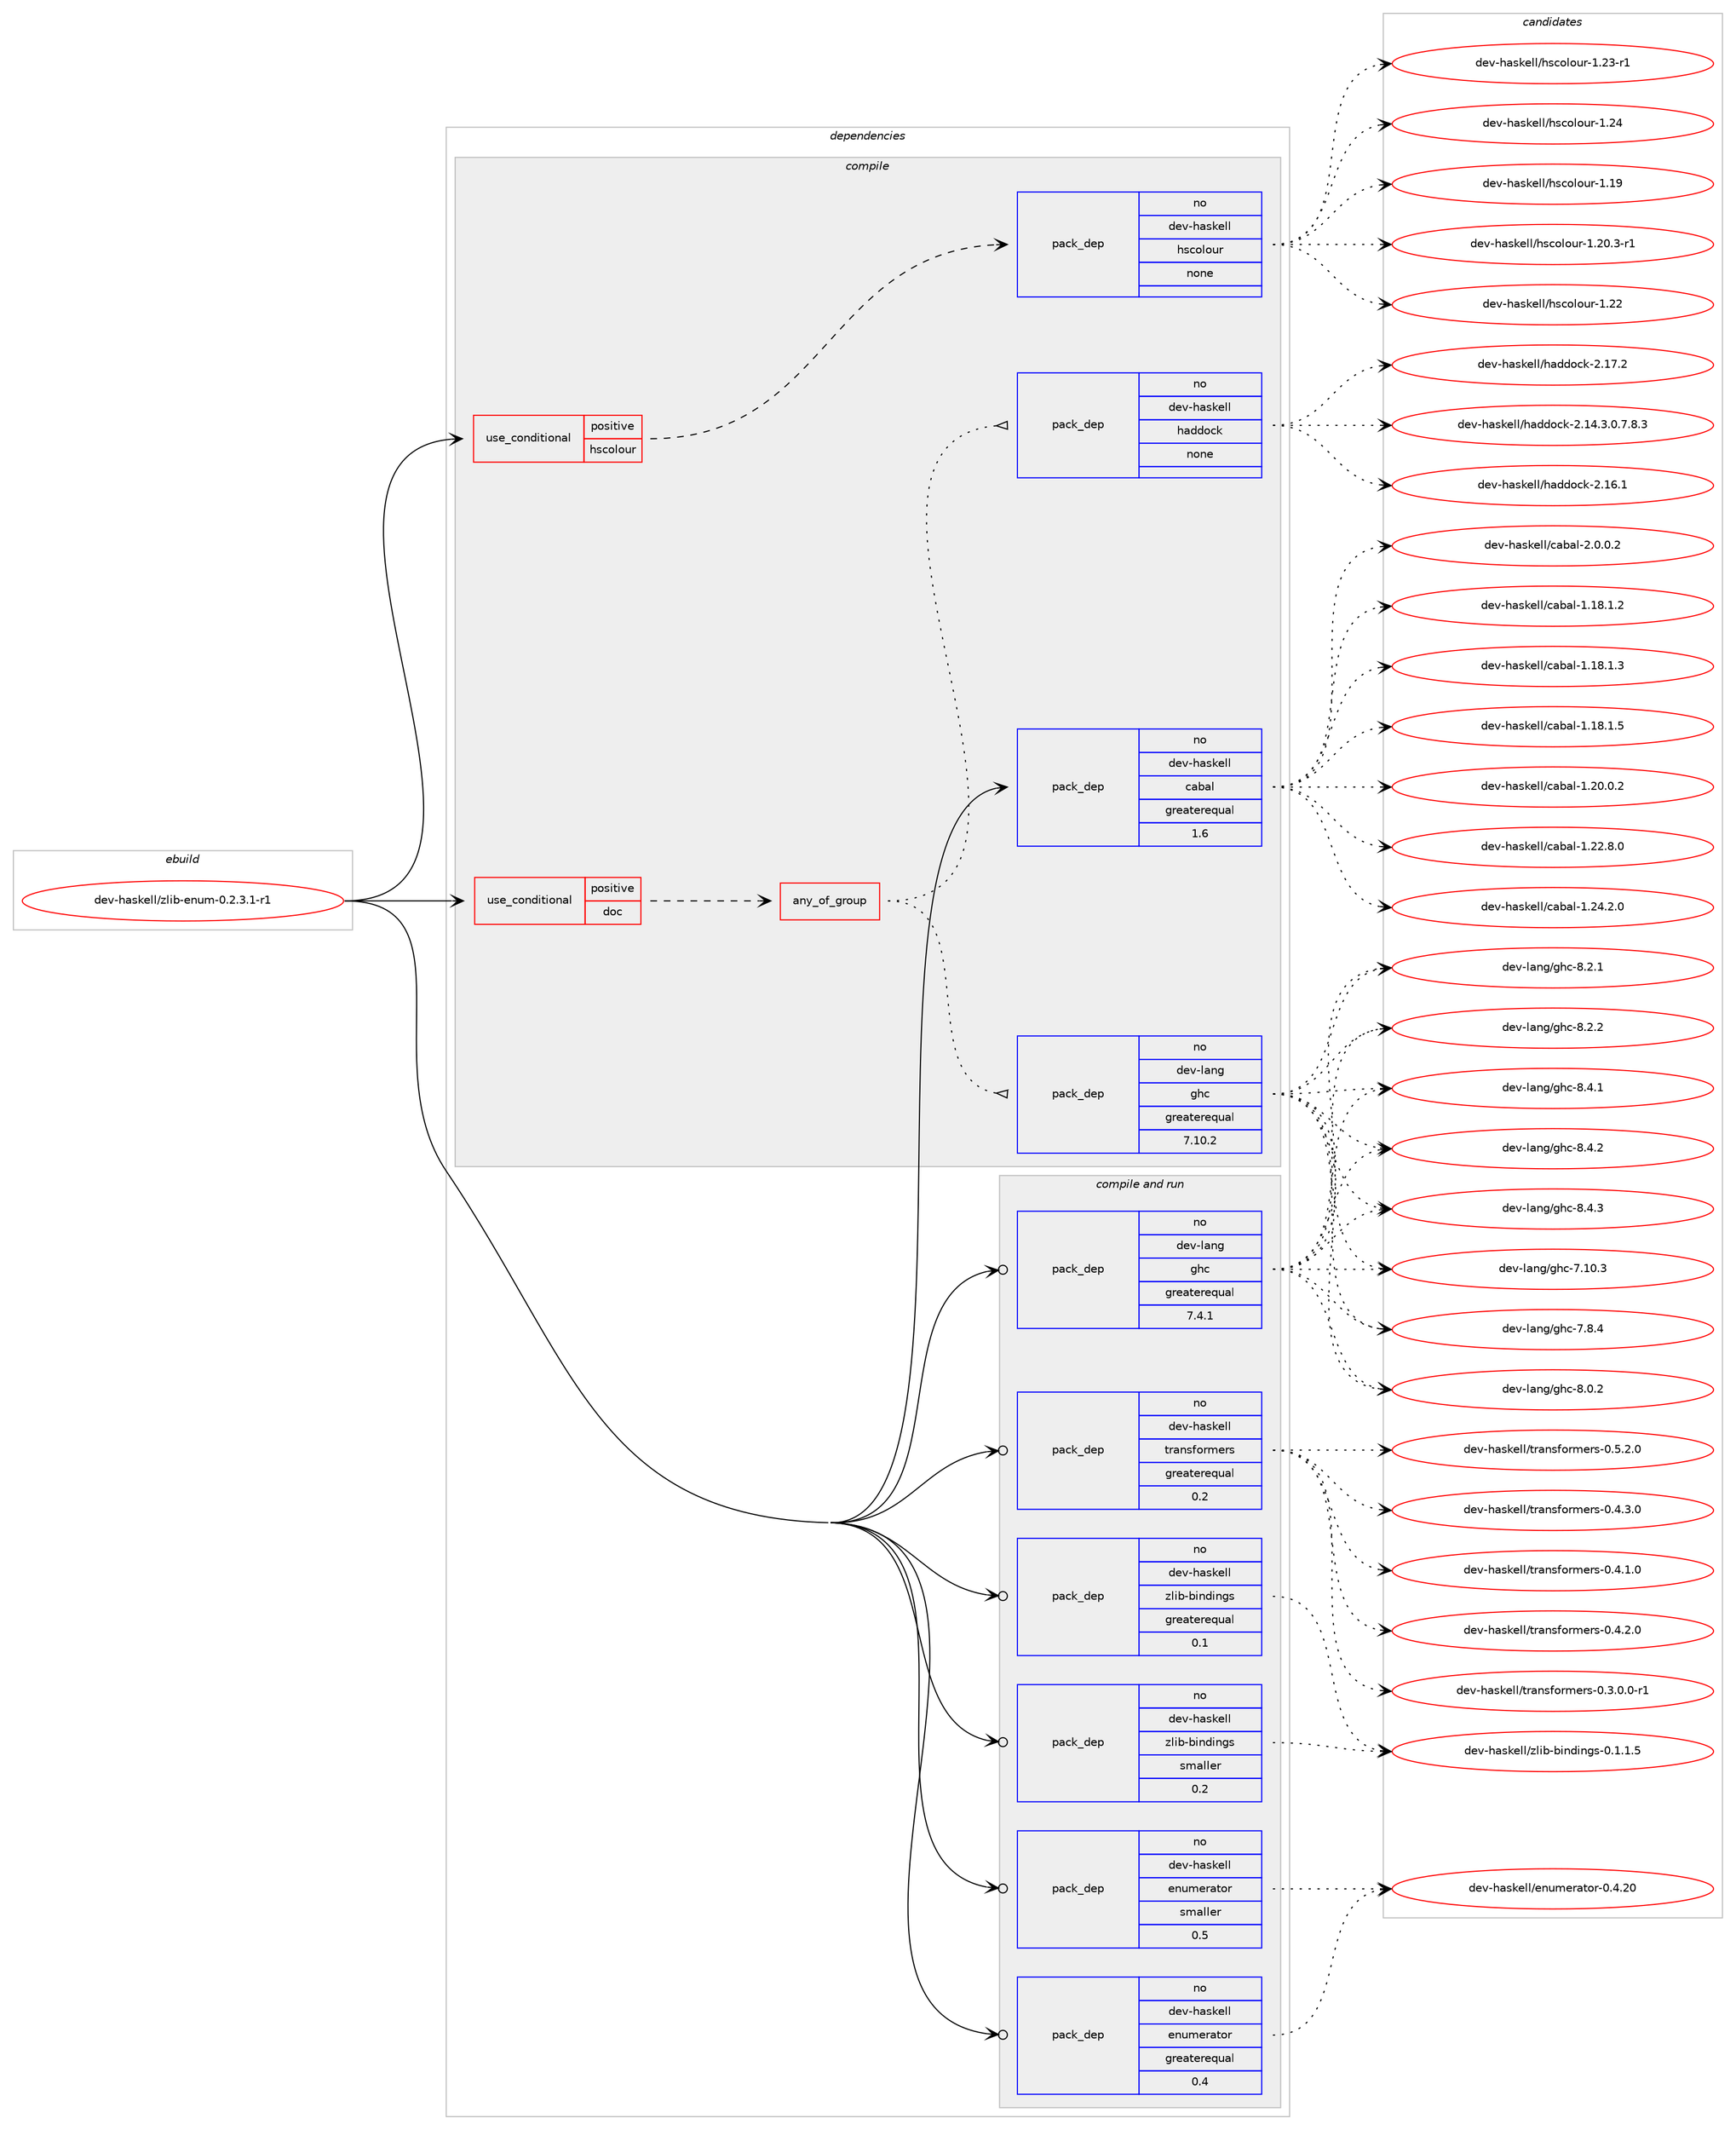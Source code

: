 digraph prolog {

# *************
# Graph options
# *************

newrank=true;
concentrate=true;
compound=true;
graph [rankdir=LR,fontname=Helvetica,fontsize=10,ranksep=1.5];#, ranksep=2.5, nodesep=0.2];
edge  [arrowhead=vee];
node  [fontname=Helvetica,fontsize=10];

# **********
# The ebuild
# **********

subgraph cluster_leftcol {
color=gray;
rank=same;
label=<<i>ebuild</i>>;
id [label="dev-haskell/zlib-enum-0.2.3.1-r1", color=red, width=4, href="../dev-haskell/zlib-enum-0.2.3.1-r1.svg"];
}

# ****************
# The dependencies
# ****************

subgraph cluster_midcol {
color=gray;
label=<<i>dependencies</i>>;
subgraph cluster_compile {
fillcolor="#eeeeee";
style=filled;
label=<<i>compile</i>>;
subgraph cond362338 {
dependency1350410 [label=<<TABLE BORDER="0" CELLBORDER="1" CELLSPACING="0" CELLPADDING="4"><TR><TD ROWSPAN="3" CELLPADDING="10">use_conditional</TD></TR><TR><TD>positive</TD></TR><TR><TD>doc</TD></TR></TABLE>>, shape=none, color=red];
subgraph any21874 {
dependency1350411 [label=<<TABLE BORDER="0" CELLBORDER="1" CELLSPACING="0" CELLPADDING="4"><TR><TD CELLPADDING="10">any_of_group</TD></TR></TABLE>>, shape=none, color=red];subgraph pack965646 {
dependency1350412 [label=<<TABLE BORDER="0" CELLBORDER="1" CELLSPACING="0" CELLPADDING="4" WIDTH="220"><TR><TD ROWSPAN="6" CELLPADDING="30">pack_dep</TD></TR><TR><TD WIDTH="110">no</TD></TR><TR><TD>dev-haskell</TD></TR><TR><TD>haddock</TD></TR><TR><TD>none</TD></TR><TR><TD></TD></TR></TABLE>>, shape=none, color=blue];
}
dependency1350411:e -> dependency1350412:w [weight=20,style="dotted",arrowhead="oinv"];
subgraph pack965647 {
dependency1350413 [label=<<TABLE BORDER="0" CELLBORDER="1" CELLSPACING="0" CELLPADDING="4" WIDTH="220"><TR><TD ROWSPAN="6" CELLPADDING="30">pack_dep</TD></TR><TR><TD WIDTH="110">no</TD></TR><TR><TD>dev-lang</TD></TR><TR><TD>ghc</TD></TR><TR><TD>greaterequal</TD></TR><TR><TD>7.10.2</TD></TR></TABLE>>, shape=none, color=blue];
}
dependency1350411:e -> dependency1350413:w [weight=20,style="dotted",arrowhead="oinv"];
}
dependency1350410:e -> dependency1350411:w [weight=20,style="dashed",arrowhead="vee"];
}
id:e -> dependency1350410:w [weight=20,style="solid",arrowhead="vee"];
subgraph cond362339 {
dependency1350414 [label=<<TABLE BORDER="0" CELLBORDER="1" CELLSPACING="0" CELLPADDING="4"><TR><TD ROWSPAN="3" CELLPADDING="10">use_conditional</TD></TR><TR><TD>positive</TD></TR><TR><TD>hscolour</TD></TR></TABLE>>, shape=none, color=red];
subgraph pack965648 {
dependency1350415 [label=<<TABLE BORDER="0" CELLBORDER="1" CELLSPACING="0" CELLPADDING="4" WIDTH="220"><TR><TD ROWSPAN="6" CELLPADDING="30">pack_dep</TD></TR><TR><TD WIDTH="110">no</TD></TR><TR><TD>dev-haskell</TD></TR><TR><TD>hscolour</TD></TR><TR><TD>none</TD></TR><TR><TD></TD></TR></TABLE>>, shape=none, color=blue];
}
dependency1350414:e -> dependency1350415:w [weight=20,style="dashed",arrowhead="vee"];
}
id:e -> dependency1350414:w [weight=20,style="solid",arrowhead="vee"];
subgraph pack965649 {
dependency1350416 [label=<<TABLE BORDER="0" CELLBORDER="1" CELLSPACING="0" CELLPADDING="4" WIDTH="220"><TR><TD ROWSPAN="6" CELLPADDING="30">pack_dep</TD></TR><TR><TD WIDTH="110">no</TD></TR><TR><TD>dev-haskell</TD></TR><TR><TD>cabal</TD></TR><TR><TD>greaterequal</TD></TR><TR><TD>1.6</TD></TR></TABLE>>, shape=none, color=blue];
}
id:e -> dependency1350416:w [weight=20,style="solid",arrowhead="vee"];
}
subgraph cluster_compileandrun {
fillcolor="#eeeeee";
style=filled;
label=<<i>compile and run</i>>;
subgraph pack965650 {
dependency1350417 [label=<<TABLE BORDER="0" CELLBORDER="1" CELLSPACING="0" CELLPADDING="4" WIDTH="220"><TR><TD ROWSPAN="6" CELLPADDING="30">pack_dep</TD></TR><TR><TD WIDTH="110">no</TD></TR><TR><TD>dev-haskell</TD></TR><TR><TD>enumerator</TD></TR><TR><TD>greaterequal</TD></TR><TR><TD>0.4</TD></TR></TABLE>>, shape=none, color=blue];
}
id:e -> dependency1350417:w [weight=20,style="solid",arrowhead="odotvee"];
subgraph pack965651 {
dependency1350418 [label=<<TABLE BORDER="0" CELLBORDER="1" CELLSPACING="0" CELLPADDING="4" WIDTH="220"><TR><TD ROWSPAN="6" CELLPADDING="30">pack_dep</TD></TR><TR><TD WIDTH="110">no</TD></TR><TR><TD>dev-haskell</TD></TR><TR><TD>enumerator</TD></TR><TR><TD>smaller</TD></TR><TR><TD>0.5</TD></TR></TABLE>>, shape=none, color=blue];
}
id:e -> dependency1350418:w [weight=20,style="solid",arrowhead="odotvee"];
subgraph pack965652 {
dependency1350419 [label=<<TABLE BORDER="0" CELLBORDER="1" CELLSPACING="0" CELLPADDING="4" WIDTH="220"><TR><TD ROWSPAN="6" CELLPADDING="30">pack_dep</TD></TR><TR><TD WIDTH="110">no</TD></TR><TR><TD>dev-haskell</TD></TR><TR><TD>transformers</TD></TR><TR><TD>greaterequal</TD></TR><TR><TD>0.2</TD></TR></TABLE>>, shape=none, color=blue];
}
id:e -> dependency1350419:w [weight=20,style="solid",arrowhead="odotvee"];
subgraph pack965653 {
dependency1350420 [label=<<TABLE BORDER="0" CELLBORDER="1" CELLSPACING="0" CELLPADDING="4" WIDTH="220"><TR><TD ROWSPAN="6" CELLPADDING="30">pack_dep</TD></TR><TR><TD WIDTH="110">no</TD></TR><TR><TD>dev-haskell</TD></TR><TR><TD>zlib-bindings</TD></TR><TR><TD>greaterequal</TD></TR><TR><TD>0.1</TD></TR></TABLE>>, shape=none, color=blue];
}
id:e -> dependency1350420:w [weight=20,style="solid",arrowhead="odotvee"];
subgraph pack965654 {
dependency1350421 [label=<<TABLE BORDER="0" CELLBORDER="1" CELLSPACING="0" CELLPADDING="4" WIDTH="220"><TR><TD ROWSPAN="6" CELLPADDING="30">pack_dep</TD></TR><TR><TD WIDTH="110">no</TD></TR><TR><TD>dev-haskell</TD></TR><TR><TD>zlib-bindings</TD></TR><TR><TD>smaller</TD></TR><TR><TD>0.2</TD></TR></TABLE>>, shape=none, color=blue];
}
id:e -> dependency1350421:w [weight=20,style="solid",arrowhead="odotvee"];
subgraph pack965655 {
dependency1350422 [label=<<TABLE BORDER="0" CELLBORDER="1" CELLSPACING="0" CELLPADDING="4" WIDTH="220"><TR><TD ROWSPAN="6" CELLPADDING="30">pack_dep</TD></TR><TR><TD WIDTH="110">no</TD></TR><TR><TD>dev-lang</TD></TR><TR><TD>ghc</TD></TR><TR><TD>greaterequal</TD></TR><TR><TD>7.4.1</TD></TR></TABLE>>, shape=none, color=blue];
}
id:e -> dependency1350422:w [weight=20,style="solid",arrowhead="odotvee"];
}
subgraph cluster_run {
fillcolor="#eeeeee";
style=filled;
label=<<i>run</i>>;
}
}

# **************
# The candidates
# **************

subgraph cluster_choices {
rank=same;
color=gray;
label=<<i>candidates</i>>;

subgraph choice965646 {
color=black;
nodesep=1;
choice1001011184510497115107101108108471049710010011199107455046495246514648465546564651 [label="dev-haskell/haddock-2.14.3.0.7.8.3", color=red, width=4,href="../dev-haskell/haddock-2.14.3.0.7.8.3.svg"];
choice100101118451049711510710110810847104971001001119910745504649544649 [label="dev-haskell/haddock-2.16.1", color=red, width=4,href="../dev-haskell/haddock-2.16.1.svg"];
choice100101118451049711510710110810847104971001001119910745504649554650 [label="dev-haskell/haddock-2.17.2", color=red, width=4,href="../dev-haskell/haddock-2.17.2.svg"];
dependency1350412:e -> choice1001011184510497115107101108108471049710010011199107455046495246514648465546564651:w [style=dotted,weight="100"];
dependency1350412:e -> choice100101118451049711510710110810847104971001001119910745504649544649:w [style=dotted,weight="100"];
dependency1350412:e -> choice100101118451049711510710110810847104971001001119910745504649554650:w [style=dotted,weight="100"];
}
subgraph choice965647 {
color=black;
nodesep=1;
choice1001011184510897110103471031049945554649484651 [label="dev-lang/ghc-7.10.3", color=red, width=4,href="../dev-lang/ghc-7.10.3.svg"];
choice10010111845108971101034710310499455546564652 [label="dev-lang/ghc-7.8.4", color=red, width=4,href="../dev-lang/ghc-7.8.4.svg"];
choice10010111845108971101034710310499455646484650 [label="dev-lang/ghc-8.0.2", color=red, width=4,href="../dev-lang/ghc-8.0.2.svg"];
choice10010111845108971101034710310499455646504649 [label="dev-lang/ghc-8.2.1", color=red, width=4,href="../dev-lang/ghc-8.2.1.svg"];
choice10010111845108971101034710310499455646504650 [label="dev-lang/ghc-8.2.2", color=red, width=4,href="../dev-lang/ghc-8.2.2.svg"];
choice10010111845108971101034710310499455646524649 [label="dev-lang/ghc-8.4.1", color=red, width=4,href="../dev-lang/ghc-8.4.1.svg"];
choice10010111845108971101034710310499455646524650 [label="dev-lang/ghc-8.4.2", color=red, width=4,href="../dev-lang/ghc-8.4.2.svg"];
choice10010111845108971101034710310499455646524651 [label="dev-lang/ghc-8.4.3", color=red, width=4,href="../dev-lang/ghc-8.4.3.svg"];
dependency1350413:e -> choice1001011184510897110103471031049945554649484651:w [style=dotted,weight="100"];
dependency1350413:e -> choice10010111845108971101034710310499455546564652:w [style=dotted,weight="100"];
dependency1350413:e -> choice10010111845108971101034710310499455646484650:w [style=dotted,weight="100"];
dependency1350413:e -> choice10010111845108971101034710310499455646504649:w [style=dotted,weight="100"];
dependency1350413:e -> choice10010111845108971101034710310499455646504650:w [style=dotted,weight="100"];
dependency1350413:e -> choice10010111845108971101034710310499455646524649:w [style=dotted,weight="100"];
dependency1350413:e -> choice10010111845108971101034710310499455646524650:w [style=dotted,weight="100"];
dependency1350413:e -> choice10010111845108971101034710310499455646524651:w [style=dotted,weight="100"];
}
subgraph choice965648 {
color=black;
nodesep=1;
choice100101118451049711510710110810847104115991111081111171144549464957 [label="dev-haskell/hscolour-1.19", color=red, width=4,href="../dev-haskell/hscolour-1.19.svg"];
choice10010111845104971151071011081084710411599111108111117114454946504846514511449 [label="dev-haskell/hscolour-1.20.3-r1", color=red, width=4,href="../dev-haskell/hscolour-1.20.3-r1.svg"];
choice100101118451049711510710110810847104115991111081111171144549465050 [label="dev-haskell/hscolour-1.22", color=red, width=4,href="../dev-haskell/hscolour-1.22.svg"];
choice1001011184510497115107101108108471041159911110811111711445494650514511449 [label="dev-haskell/hscolour-1.23-r1", color=red, width=4,href="../dev-haskell/hscolour-1.23-r1.svg"];
choice100101118451049711510710110810847104115991111081111171144549465052 [label="dev-haskell/hscolour-1.24", color=red, width=4,href="../dev-haskell/hscolour-1.24.svg"];
dependency1350415:e -> choice100101118451049711510710110810847104115991111081111171144549464957:w [style=dotted,weight="100"];
dependency1350415:e -> choice10010111845104971151071011081084710411599111108111117114454946504846514511449:w [style=dotted,weight="100"];
dependency1350415:e -> choice100101118451049711510710110810847104115991111081111171144549465050:w [style=dotted,weight="100"];
dependency1350415:e -> choice1001011184510497115107101108108471041159911110811111711445494650514511449:w [style=dotted,weight="100"];
dependency1350415:e -> choice100101118451049711510710110810847104115991111081111171144549465052:w [style=dotted,weight="100"];
}
subgraph choice965649 {
color=black;
nodesep=1;
choice10010111845104971151071011081084799979897108454946495646494650 [label="dev-haskell/cabal-1.18.1.2", color=red, width=4,href="../dev-haskell/cabal-1.18.1.2.svg"];
choice10010111845104971151071011081084799979897108454946495646494651 [label="dev-haskell/cabal-1.18.1.3", color=red, width=4,href="../dev-haskell/cabal-1.18.1.3.svg"];
choice10010111845104971151071011081084799979897108454946495646494653 [label="dev-haskell/cabal-1.18.1.5", color=red, width=4,href="../dev-haskell/cabal-1.18.1.5.svg"];
choice10010111845104971151071011081084799979897108454946504846484650 [label="dev-haskell/cabal-1.20.0.2", color=red, width=4,href="../dev-haskell/cabal-1.20.0.2.svg"];
choice10010111845104971151071011081084799979897108454946505046564648 [label="dev-haskell/cabal-1.22.8.0", color=red, width=4,href="../dev-haskell/cabal-1.22.8.0.svg"];
choice10010111845104971151071011081084799979897108454946505246504648 [label="dev-haskell/cabal-1.24.2.0", color=red, width=4,href="../dev-haskell/cabal-1.24.2.0.svg"];
choice100101118451049711510710110810847999798971084550464846484650 [label="dev-haskell/cabal-2.0.0.2", color=red, width=4,href="../dev-haskell/cabal-2.0.0.2.svg"];
dependency1350416:e -> choice10010111845104971151071011081084799979897108454946495646494650:w [style=dotted,weight="100"];
dependency1350416:e -> choice10010111845104971151071011081084799979897108454946495646494651:w [style=dotted,weight="100"];
dependency1350416:e -> choice10010111845104971151071011081084799979897108454946495646494653:w [style=dotted,weight="100"];
dependency1350416:e -> choice10010111845104971151071011081084799979897108454946504846484650:w [style=dotted,weight="100"];
dependency1350416:e -> choice10010111845104971151071011081084799979897108454946505046564648:w [style=dotted,weight="100"];
dependency1350416:e -> choice10010111845104971151071011081084799979897108454946505246504648:w [style=dotted,weight="100"];
dependency1350416:e -> choice100101118451049711510710110810847999798971084550464846484650:w [style=dotted,weight="100"];
}
subgraph choice965650 {
color=black;
nodesep=1;
choice1001011184510497115107101108108471011101171091011149711611111445484652465048 [label="dev-haskell/enumerator-0.4.20", color=red, width=4,href="../dev-haskell/enumerator-0.4.20.svg"];
dependency1350417:e -> choice1001011184510497115107101108108471011101171091011149711611111445484652465048:w [style=dotted,weight="100"];
}
subgraph choice965651 {
color=black;
nodesep=1;
choice1001011184510497115107101108108471011101171091011149711611111445484652465048 [label="dev-haskell/enumerator-0.4.20", color=red, width=4,href="../dev-haskell/enumerator-0.4.20.svg"];
dependency1350418:e -> choice1001011184510497115107101108108471011101171091011149711611111445484652465048:w [style=dotted,weight="100"];
}
subgraph choice965652 {
color=black;
nodesep=1;
choice1001011184510497115107101108108471161149711011510211111410910111411545484651464846484511449 [label="dev-haskell/transformers-0.3.0.0-r1", color=red, width=4,href="../dev-haskell/transformers-0.3.0.0-r1.svg"];
choice100101118451049711510710110810847116114971101151021111141091011141154548465246494648 [label="dev-haskell/transformers-0.4.1.0", color=red, width=4,href="../dev-haskell/transformers-0.4.1.0.svg"];
choice100101118451049711510710110810847116114971101151021111141091011141154548465246504648 [label="dev-haskell/transformers-0.4.2.0", color=red, width=4,href="../dev-haskell/transformers-0.4.2.0.svg"];
choice100101118451049711510710110810847116114971101151021111141091011141154548465246514648 [label="dev-haskell/transformers-0.4.3.0", color=red, width=4,href="../dev-haskell/transformers-0.4.3.0.svg"];
choice100101118451049711510710110810847116114971101151021111141091011141154548465346504648 [label="dev-haskell/transformers-0.5.2.0", color=red, width=4,href="../dev-haskell/transformers-0.5.2.0.svg"];
dependency1350419:e -> choice1001011184510497115107101108108471161149711011510211111410910111411545484651464846484511449:w [style=dotted,weight="100"];
dependency1350419:e -> choice100101118451049711510710110810847116114971101151021111141091011141154548465246494648:w [style=dotted,weight="100"];
dependency1350419:e -> choice100101118451049711510710110810847116114971101151021111141091011141154548465246504648:w [style=dotted,weight="100"];
dependency1350419:e -> choice100101118451049711510710110810847116114971101151021111141091011141154548465246514648:w [style=dotted,weight="100"];
dependency1350419:e -> choice100101118451049711510710110810847116114971101151021111141091011141154548465346504648:w [style=dotted,weight="100"];
}
subgraph choice965653 {
color=black;
nodesep=1;
choice1001011184510497115107101108108471221081059845981051101001051101031154548464946494653 [label="dev-haskell/zlib-bindings-0.1.1.5", color=red, width=4,href="../dev-haskell/zlib-bindings-0.1.1.5.svg"];
dependency1350420:e -> choice1001011184510497115107101108108471221081059845981051101001051101031154548464946494653:w [style=dotted,weight="100"];
}
subgraph choice965654 {
color=black;
nodesep=1;
choice1001011184510497115107101108108471221081059845981051101001051101031154548464946494653 [label="dev-haskell/zlib-bindings-0.1.1.5", color=red, width=4,href="../dev-haskell/zlib-bindings-0.1.1.5.svg"];
dependency1350421:e -> choice1001011184510497115107101108108471221081059845981051101001051101031154548464946494653:w [style=dotted,weight="100"];
}
subgraph choice965655 {
color=black;
nodesep=1;
choice1001011184510897110103471031049945554649484651 [label="dev-lang/ghc-7.10.3", color=red, width=4,href="../dev-lang/ghc-7.10.3.svg"];
choice10010111845108971101034710310499455546564652 [label="dev-lang/ghc-7.8.4", color=red, width=4,href="../dev-lang/ghc-7.8.4.svg"];
choice10010111845108971101034710310499455646484650 [label="dev-lang/ghc-8.0.2", color=red, width=4,href="../dev-lang/ghc-8.0.2.svg"];
choice10010111845108971101034710310499455646504649 [label="dev-lang/ghc-8.2.1", color=red, width=4,href="../dev-lang/ghc-8.2.1.svg"];
choice10010111845108971101034710310499455646504650 [label="dev-lang/ghc-8.2.2", color=red, width=4,href="../dev-lang/ghc-8.2.2.svg"];
choice10010111845108971101034710310499455646524649 [label="dev-lang/ghc-8.4.1", color=red, width=4,href="../dev-lang/ghc-8.4.1.svg"];
choice10010111845108971101034710310499455646524650 [label="dev-lang/ghc-8.4.2", color=red, width=4,href="../dev-lang/ghc-8.4.2.svg"];
choice10010111845108971101034710310499455646524651 [label="dev-lang/ghc-8.4.3", color=red, width=4,href="../dev-lang/ghc-8.4.3.svg"];
dependency1350422:e -> choice1001011184510897110103471031049945554649484651:w [style=dotted,weight="100"];
dependency1350422:e -> choice10010111845108971101034710310499455546564652:w [style=dotted,weight="100"];
dependency1350422:e -> choice10010111845108971101034710310499455646484650:w [style=dotted,weight="100"];
dependency1350422:e -> choice10010111845108971101034710310499455646504649:w [style=dotted,weight="100"];
dependency1350422:e -> choice10010111845108971101034710310499455646504650:w [style=dotted,weight="100"];
dependency1350422:e -> choice10010111845108971101034710310499455646524649:w [style=dotted,weight="100"];
dependency1350422:e -> choice10010111845108971101034710310499455646524650:w [style=dotted,weight="100"];
dependency1350422:e -> choice10010111845108971101034710310499455646524651:w [style=dotted,weight="100"];
}
}

}
